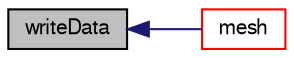 digraph "writeData"
{
  bgcolor="transparent";
  edge [fontname="FreeSans",fontsize="10",labelfontname="FreeSans",labelfontsize="10"];
  node [fontname="FreeSans",fontsize="10",shape=record];
  rankdir="LR";
  Node500 [label="writeData",height=0.2,width=0.4,color="black", fillcolor="grey75", style="filled", fontcolor="black"];
  Node500 -> Node501 [dir="back",color="midnightblue",fontsize="10",style="solid",fontname="FreeSans"];
  Node501 [label="mesh",height=0.2,width=0.4,color="red",URL="$a21734.html#ae78c91f8ff731c07ccc4351d9fe861ba",tooltip="Return the mesh reference. "];
}
